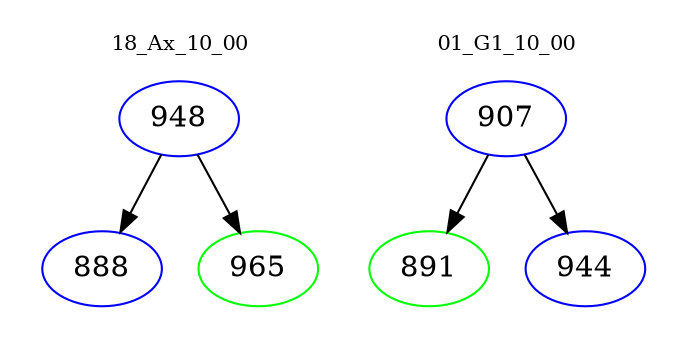 digraph{
subgraph cluster_0 {
color = white
label = "18_Ax_10_00";
fontsize=10;
T0_948 [label="948", color="blue"]
T0_948 -> T0_888 [color="black"]
T0_888 [label="888", color="blue"]
T0_948 -> T0_965 [color="black"]
T0_965 [label="965", color="green"]
}
subgraph cluster_1 {
color = white
label = "01_G1_10_00";
fontsize=10;
T1_907 [label="907", color="blue"]
T1_907 -> T1_891 [color="black"]
T1_891 [label="891", color="green"]
T1_907 -> T1_944 [color="black"]
T1_944 [label="944", color="blue"]
}
}
